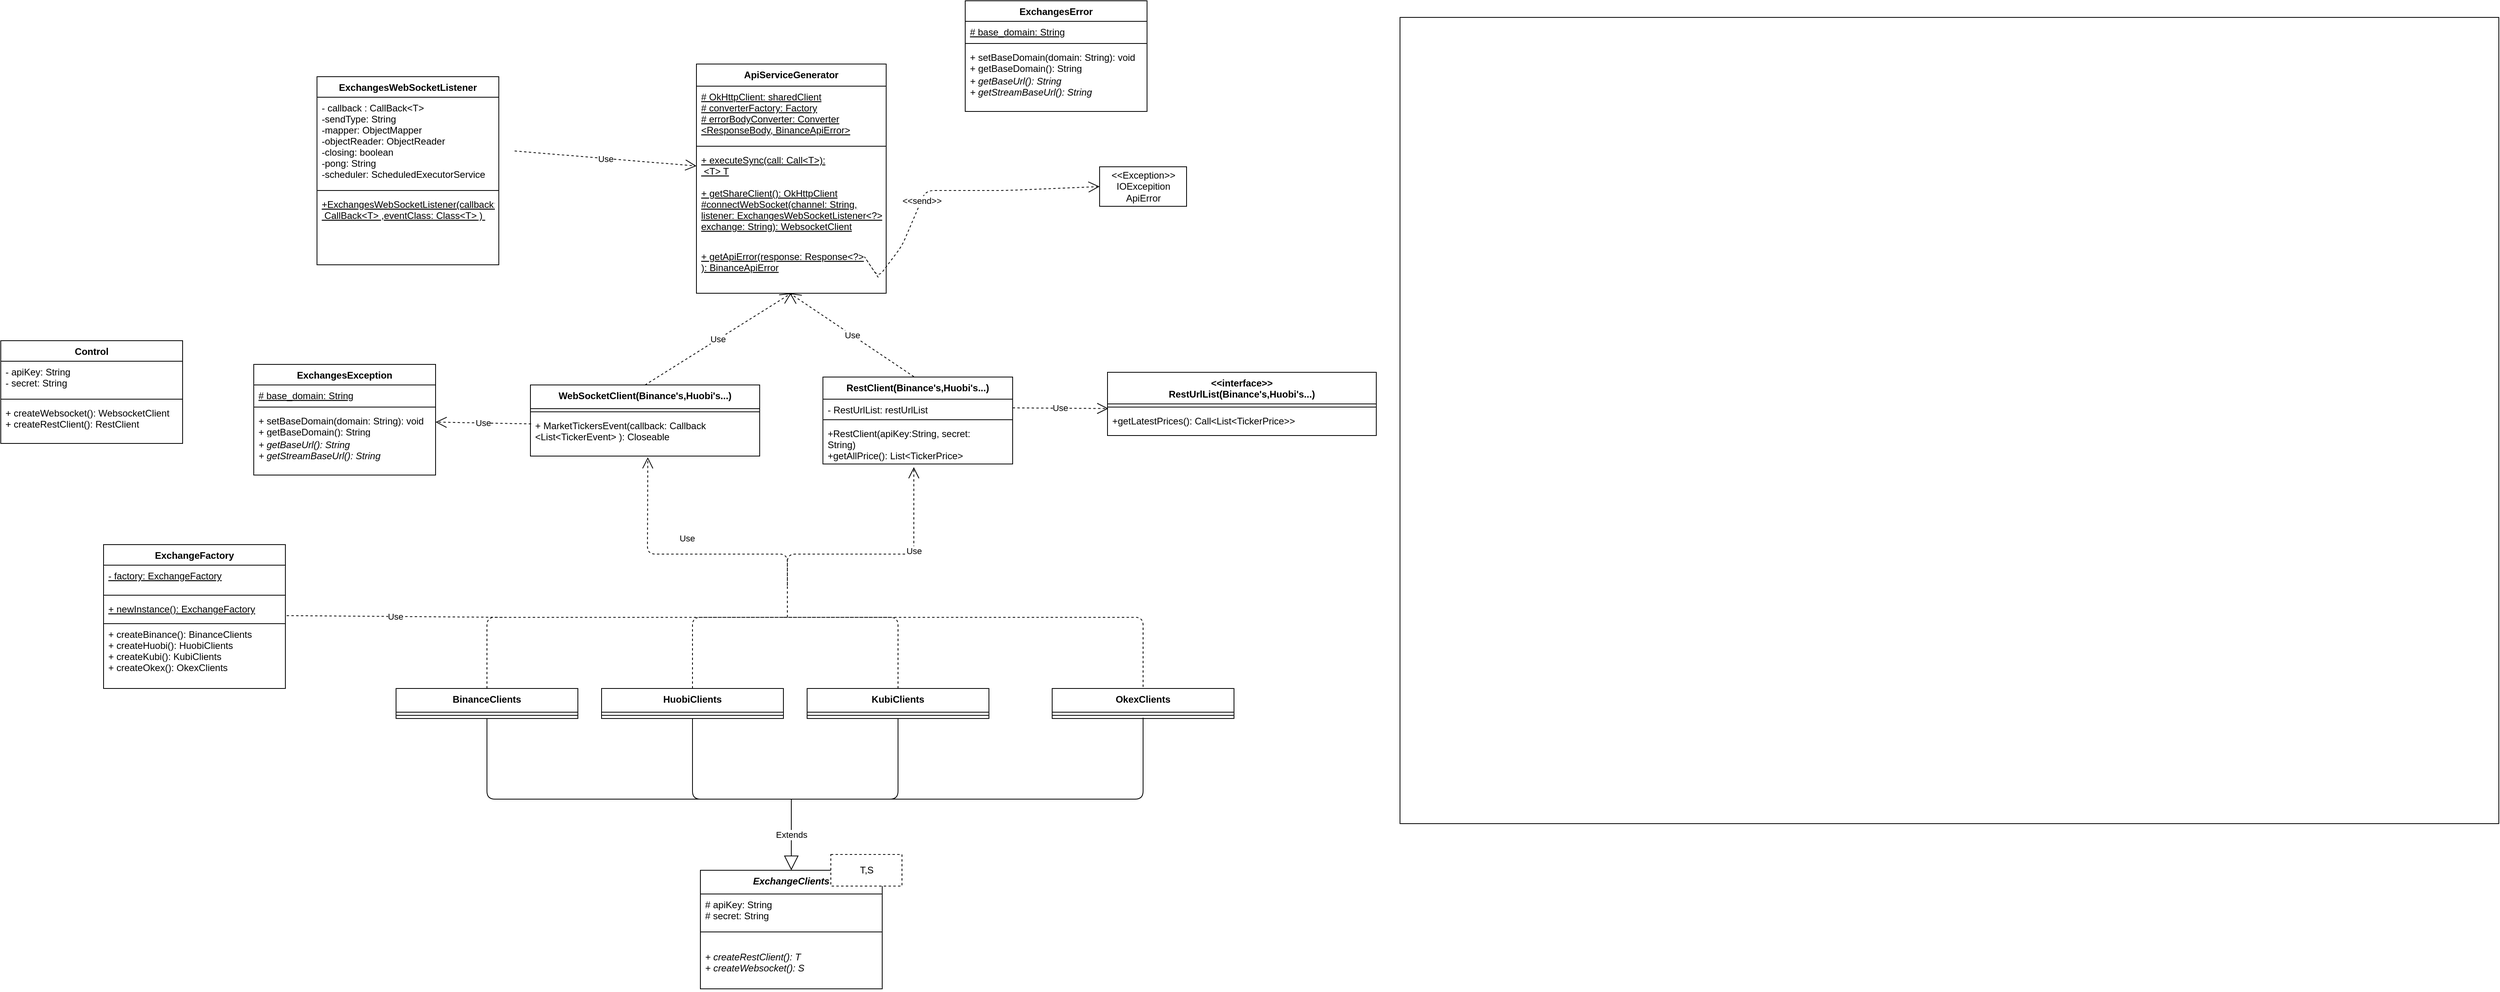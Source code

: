 <mxfile version="15.2.7" type="github">
  <diagram id="A37DV3WjvMcnFRjcwWZq" name="Page-1">
    <mxGraphModel dx="1483" dy="3157" grid="1" gridSize="10" guides="1" tooltips="1" connect="1" arrows="1" fold="1" page="1" pageScale="1" pageWidth="1654" pageHeight="2336" math="0" shadow="0">
      <root>
        <mxCell id="0" />
        <mxCell id="1" parent="0" />
        <mxCell id="saQZrc7lZc9PZ6fEef2M-4" value="ExchangeClients" style="swimlane;fontStyle=3;align=center;verticalAlign=top;childLayout=stackLayout;horizontal=1;startSize=30;horizontalStack=0;resizeParent=1;resizeParentMax=0;resizeLast=0;collapsible=1;marginBottom=0;direction=east;" parent="1" vertex="1">
          <mxGeometry x="965" y="640" width="230" height="150" as="geometry" />
        </mxCell>
        <mxCell id="saQZrc7lZc9PZ6fEef2M-5" value="# apiKey: String&#xa;# secret: String&#xa;" style="text;strokeColor=none;fillColor=none;align=left;verticalAlign=top;spacingLeft=4;spacingRight=4;overflow=hidden;rotatable=0;points=[[0,0.5],[1,0.5]];portConstraint=eastwest;" parent="saQZrc7lZc9PZ6fEef2M-4" vertex="1">
          <mxGeometry y="30" width="230" height="44" as="geometry" />
        </mxCell>
        <mxCell id="saQZrc7lZc9PZ6fEef2M-6" value="" style="line;strokeWidth=1;fillColor=none;align=left;verticalAlign=middle;spacingTop=-1;spacingLeft=3;spacingRight=3;rotatable=0;labelPosition=right;points=[];portConstraint=eastwest;" parent="saQZrc7lZc9PZ6fEef2M-4" vertex="1">
          <mxGeometry y="74" width="230" height="8" as="geometry" />
        </mxCell>
        <mxCell id="saQZrc7lZc9PZ6fEef2M-7" value="&#xa;+ createRestClient(): T&#xa;+ createWebsocket(): S" style="text;strokeColor=none;fillColor=none;align=left;verticalAlign=top;spacingLeft=4;spacingRight=4;overflow=hidden;rotatable=0;points=[[0,0.5],[1,0.5]];portConstraint=eastwest;fontStyle=2" parent="saQZrc7lZc9PZ6fEef2M-4" vertex="1">
          <mxGeometry y="82" width="230" height="68" as="geometry" />
        </mxCell>
        <mxCell id="Da_OF9Gurfcos5c7iNsH-5" value="" style="rounded=0;whiteSpace=wrap;html=1;glass=0;sketch=0;fillColor=none;" parent="1" vertex="1">
          <mxGeometry x="1850" y="-439" width="1390" height="1020" as="geometry" />
        </mxCell>
        <mxCell id="Da_OF9Gurfcos5c7iNsH-11" value="Control" style="swimlane;fontStyle=1;align=center;verticalAlign=top;childLayout=stackLayout;horizontal=1;startSize=26;horizontalStack=0;resizeParent=1;resizeParentMax=0;resizeLast=0;collapsible=1;marginBottom=0;" parent="1" vertex="1">
          <mxGeometry x="80" y="-30" width="230" height="130" as="geometry" />
        </mxCell>
        <mxCell id="Da_OF9Gurfcos5c7iNsH-12" value="- apiKey: String&#xa;- secret: String&#xa;" style="text;strokeColor=none;fillColor=none;align=left;verticalAlign=top;spacingLeft=4;spacingRight=4;overflow=hidden;rotatable=0;points=[[0,0.5],[1,0.5]];portConstraint=eastwest;" parent="Da_OF9Gurfcos5c7iNsH-11" vertex="1">
          <mxGeometry y="26" width="230" height="44" as="geometry" />
        </mxCell>
        <mxCell id="Da_OF9Gurfcos5c7iNsH-13" value="" style="line;strokeWidth=1;fillColor=none;align=left;verticalAlign=middle;spacingTop=-1;spacingLeft=3;spacingRight=3;rotatable=0;labelPosition=right;points=[];portConstraint=eastwest;" parent="Da_OF9Gurfcos5c7iNsH-11" vertex="1">
          <mxGeometry y="70" width="230" height="8" as="geometry" />
        </mxCell>
        <mxCell id="Da_OF9Gurfcos5c7iNsH-14" value="+ createWebsocket(): WebsocketClient&#xa;+ createRestClient(): RestClient" style="text;strokeColor=none;fillColor=none;align=left;verticalAlign=top;spacingLeft=4;spacingRight=4;overflow=hidden;rotatable=0;points=[[0,0.5],[1,0.5]];portConstraint=eastwest;" parent="Da_OF9Gurfcos5c7iNsH-11" vertex="1">
          <mxGeometry y="78" width="230" height="52" as="geometry" />
        </mxCell>
        <mxCell id="5m-mVSH9zPSaH-w6CBmt-1" value="&lt;&lt;interface&gt;&gt;&#xa;RestUrlList(Binance&#39;s,Huobi&#39;s...)" style="swimlane;fontStyle=1;align=center;verticalAlign=top;childLayout=stackLayout;horizontal=1;startSize=40;horizontalStack=0;resizeParent=1;resizeParentMax=0;resizeLast=0;collapsible=1;marginBottom=0;" parent="1" vertex="1">
          <mxGeometry x="1480" y="10" width="340" height="80" as="geometry">
            <mxRectangle x="1330" y="440" width="110" height="30" as="alternateBounds" />
          </mxGeometry>
        </mxCell>
        <mxCell id="5m-mVSH9zPSaH-w6CBmt-3" value="" style="line;strokeWidth=1;fillColor=none;align=left;verticalAlign=middle;spacingTop=-1;spacingLeft=3;spacingRight=3;rotatable=0;labelPosition=right;points=[];portConstraint=eastwest;" parent="5m-mVSH9zPSaH-w6CBmt-1" vertex="1">
          <mxGeometry y="40" width="340" height="8" as="geometry" />
        </mxCell>
        <mxCell id="5m-mVSH9zPSaH-w6CBmt-4" value="+getLatestPrices(): Call&lt;List&lt;TickerPrice&gt;&gt;" style="text;strokeColor=none;fillColor=none;align=left;verticalAlign=top;spacingLeft=4;spacingRight=4;overflow=hidden;rotatable=0;points=[[0,0.5],[1,0.5]];portConstraint=eastwest;" parent="5m-mVSH9zPSaH-w6CBmt-1" vertex="1">
          <mxGeometry y="48" width="340" height="32" as="geometry" />
        </mxCell>
        <mxCell id="saQZrc7lZc9PZ6fEef2M-20" value="Use" style="endArrow=open;endSize=12;dashed=1;html=1;" parent="1" edge="1">
          <mxGeometry x="0.398" width="160" relative="1" as="geometry">
            <mxPoint x="1075" y="320" as="sourcePoint" />
            <mxPoint x="1235" y="130" as="targetPoint" />
            <Array as="points">
              <mxPoint x="1075" y="240" />
              <mxPoint x="1120" y="240" />
              <mxPoint x="1165" y="240" />
              <mxPoint x="1235" y="240" />
            </Array>
            <mxPoint as="offset" />
          </mxGeometry>
        </mxCell>
        <mxCell id="saQZrc7lZc9PZ6fEef2M-21" value="Use" style="endArrow=open;endSize=12;dashed=1;html=1;entryX=0.512;entryY=1.028;entryDx=0;entryDy=0;entryPerimeter=0;" parent="1" target="WPX5YWxRIWcnjSOnMV8b-8" edge="1">
          <mxGeometry x="-0.016" y="-20" width="160" relative="1" as="geometry">
            <mxPoint x="1075" y="280" as="sourcePoint" />
            <mxPoint x="488" y="140" as="targetPoint" />
            <Array as="points">
              <mxPoint x="1075" y="240" />
              <mxPoint x="898" y="240" />
            </Array>
            <mxPoint as="offset" />
          </mxGeometry>
        </mxCell>
        <mxCell id="saQZrc7lZc9PZ6fEef2M-28" value="Use" style="endArrow=open;endSize=12;dashed=1;html=1;exitX=0.5;exitY=0;exitDx=0;exitDy=0;" parent="1" edge="1">
          <mxGeometry width="160" relative="1" as="geometry">
            <mxPoint x="1235" y="15.5" as="sourcePoint" />
            <mxPoint x="1078" y="-90" as="targetPoint" />
          </mxGeometry>
        </mxCell>
        <mxCell id="saQZrc7lZc9PZ6fEef2M-29" value="ApiServiceGenerator" style="swimlane;fontStyle=1;align=center;verticalAlign=top;childLayout=stackLayout;horizontal=1;startSize=28;horizontalStack=0;resizeParent=1;resizeParentMax=0;resizeLast=0;collapsible=1;marginBottom=0;" parent="1" vertex="1">
          <mxGeometry x="960" y="-380" width="240" height="290" as="geometry" />
        </mxCell>
        <mxCell id="saQZrc7lZc9PZ6fEef2M-30" value="# OkHttpClient: sharedClient&#xa;# converterFactory: Factory&#xa;# errorBodyConverter: Converter&#xa;&lt;ResponseBody, BinanceApiError&gt;" style="text;strokeColor=none;fillColor=none;align=left;verticalAlign=top;spacingLeft=4;spacingRight=4;overflow=hidden;rotatable=0;points=[[0,0.5],[1,0.5]];portConstraint=eastwest;fontStyle=4" parent="saQZrc7lZc9PZ6fEef2M-29" vertex="1">
          <mxGeometry y="28" width="240" height="72" as="geometry" />
        </mxCell>
        <mxCell id="saQZrc7lZc9PZ6fEef2M-31" value="" style="line;strokeWidth=1;fillColor=none;align=left;verticalAlign=middle;spacingTop=-1;spacingLeft=3;spacingRight=3;rotatable=0;labelPosition=right;points=[];portConstraint=eastwest;" parent="saQZrc7lZc9PZ6fEef2M-29" vertex="1">
          <mxGeometry y="100" width="240" height="8" as="geometry" />
        </mxCell>
        <mxCell id="saQZrc7lZc9PZ6fEef2M-32" value="+ executeSync(call: Call&lt;T&gt;):&#xa; &lt;T&gt; T" style="text;strokeColor=none;fillColor=none;align=left;verticalAlign=top;spacingLeft=4;spacingRight=4;overflow=hidden;rotatable=0;points=[[0,0.5],[1,0.5]];portConstraint=eastwest;fontStyle=4" parent="saQZrc7lZc9PZ6fEef2M-29" vertex="1">
          <mxGeometry y="108" width="240" height="42" as="geometry" />
        </mxCell>
        <mxCell id="saQZrc7lZc9PZ6fEef2M-33" value="+ getShareClient(): OkHttpClient&#xa;#connectWebSocket(channel: String,&#xa;listener: ExchangesWebSocketListener&lt;?&gt;,&#xa;exchange: String): WebsocketClient&#xa;" style="text;strokeColor=none;fillColor=none;align=left;verticalAlign=top;spacingLeft=4;spacingRight=4;overflow=hidden;rotatable=0;points=[[0,0.5],[1,0.5]];portConstraint=eastwest;fontStyle=4" parent="saQZrc7lZc9PZ6fEef2M-29" vertex="1">
          <mxGeometry y="150" width="240" height="80" as="geometry" />
        </mxCell>
        <mxCell id="CM9Afu2YifPehoNfD5sB-5" value="+ getApiError(response: Response&lt;?&gt;&#xa;): BinanceApiError&#xa;" style="text;strokeColor=none;fillColor=none;align=left;verticalAlign=top;spacingLeft=4;spacingRight=4;overflow=hidden;rotatable=0;points=[[0,0.5],[1,0.5]];portConstraint=eastwest;fontStyle=4" parent="saQZrc7lZc9PZ6fEef2M-29" vertex="1">
          <mxGeometry y="230" width="240" height="60" as="geometry" />
        </mxCell>
        <mxCell id="saQZrc7lZc9PZ6fEef2M-36" value="&amp;lt;&amp;lt;Exception&amp;gt;&amp;gt;&lt;br&gt;IOExcepition&lt;br&gt;ApiError" style="html=1;" parent="1" vertex="1">
          <mxGeometry x="1470" y="-250.0" width="110" height="50" as="geometry" />
        </mxCell>
        <mxCell id="saQZrc7lZc9PZ6fEef2M-37" value="&amp;lt;&amp;lt;send&amp;gt;&amp;gt;" style="endArrow=open;endSize=12;dashed=1;html=1;entryX=0;entryY=0.5;entryDx=0;entryDy=0;" parent="1" target="saQZrc7lZc9PZ6fEef2M-36" edge="1">
          <mxGeometry x="-0.118" width="160" relative="1" as="geometry">
            <mxPoint x="1190" y="-110" as="sourcePoint" />
            <mxPoint x="1444.24" y="-314.86" as="targetPoint" />
            <Array as="points">
              <mxPoint x="1170" y="-140" />
              <mxPoint x="1190" y="-110" />
              <mxPoint x="1220" y="-150" />
              <mxPoint x="1250" y="-220" />
              <mxPoint x="1350" y="-220" />
            </Array>
            <mxPoint as="offset" />
          </mxGeometry>
        </mxCell>
        <mxCell id="saQZrc7lZc9PZ6fEef2M-52" value="Use" style="endArrow=open;endSize=12;dashed=1;html=1;entryX=0;entryY=0.5;entryDx=0;entryDy=0;" parent="1" target="saQZrc7lZc9PZ6fEef2M-32" edge="1">
          <mxGeometry width="160" relative="1" as="geometry">
            <mxPoint x="730" y="-270" as="sourcePoint" />
            <mxPoint x="1010" y="-242" as="targetPoint" />
            <Array as="points" />
          </mxGeometry>
        </mxCell>
        <mxCell id="PJy8-3jixAbegAJKg2Lp-66" value="ExchangesError" style="swimlane;fontStyle=1;align=center;verticalAlign=top;childLayout=stackLayout;horizontal=1;startSize=26;horizontalStack=0;resizeParent=1;resizeParentMax=0;resizeLast=0;collapsible=1;marginBottom=0;" parent="1" vertex="1">
          <mxGeometry x="1300" y="-460" width="230" height="140" as="geometry" />
        </mxCell>
        <mxCell id="PJy8-3jixAbegAJKg2Lp-67" value="# base_domain: String" style="text;strokeColor=none;fillColor=none;align=left;verticalAlign=top;spacingLeft=4;spacingRight=4;overflow=hidden;rotatable=0;points=[[0,0.5],[1,0.5]];portConstraint=eastwest;fontStyle=4" parent="PJy8-3jixAbegAJKg2Lp-66" vertex="1">
          <mxGeometry y="26" width="230" height="24" as="geometry" />
        </mxCell>
        <mxCell id="PJy8-3jixAbegAJKg2Lp-68" value="" style="line;strokeWidth=1;fillColor=none;align=left;verticalAlign=middle;spacingTop=-1;spacingLeft=3;spacingRight=3;rotatable=0;labelPosition=right;points=[];portConstraint=eastwest;" parent="PJy8-3jixAbegAJKg2Lp-66" vertex="1">
          <mxGeometry y="50" width="230" height="8" as="geometry" />
        </mxCell>
        <mxCell id="PJy8-3jixAbegAJKg2Lp-69" value="+ setBaseDomain(domain: String): void&#xa;+ getBaseDomain(): String&#xa;" style="text;strokeColor=none;fillColor=none;align=left;verticalAlign=top;spacingLeft=4;spacingRight=4;overflow=hidden;rotatable=0;points=[[0,0.5],[1,0.5]];portConstraint=eastwest;fontStyle=0" parent="PJy8-3jixAbegAJKg2Lp-66" vertex="1">
          <mxGeometry y="58" width="230" height="30" as="geometry" />
        </mxCell>
        <mxCell id="PJy8-3jixAbegAJKg2Lp-70" value="+ getBaseUrl(): String&#xa;+ getStreamBaseUrl(): String&#xa;" style="text;strokeColor=none;fillColor=none;align=left;verticalAlign=top;spacingLeft=4;spacingRight=4;overflow=hidden;rotatable=0;points=[[0,0.5],[1,0.5]];portConstraint=eastwest;fontStyle=2" parent="PJy8-3jixAbegAJKg2Lp-66" vertex="1">
          <mxGeometry y="88" width="230" height="52" as="geometry" />
        </mxCell>
        <mxCell id="PJy8-3jixAbegAJKg2Lp-76" value="ExchangesException" style="swimlane;fontStyle=1;align=center;verticalAlign=top;childLayout=stackLayout;horizontal=1;startSize=26;horizontalStack=0;resizeParent=1;resizeParentMax=0;resizeLast=0;collapsible=1;marginBottom=0;" parent="1" vertex="1">
          <mxGeometry x="400" width="230" height="140" as="geometry" />
        </mxCell>
        <mxCell id="PJy8-3jixAbegAJKg2Lp-77" value="# base_domain: String" style="text;strokeColor=none;fillColor=none;align=left;verticalAlign=top;spacingLeft=4;spacingRight=4;overflow=hidden;rotatable=0;points=[[0,0.5],[1,0.5]];portConstraint=eastwest;fontStyle=4" parent="PJy8-3jixAbegAJKg2Lp-76" vertex="1">
          <mxGeometry y="26" width="230" height="24" as="geometry" />
        </mxCell>
        <mxCell id="PJy8-3jixAbegAJKg2Lp-78" value="" style="line;strokeWidth=1;fillColor=none;align=left;verticalAlign=middle;spacingTop=-1;spacingLeft=3;spacingRight=3;rotatable=0;labelPosition=right;points=[];portConstraint=eastwest;" parent="PJy8-3jixAbegAJKg2Lp-76" vertex="1">
          <mxGeometry y="50" width="230" height="8" as="geometry" />
        </mxCell>
        <mxCell id="PJy8-3jixAbegAJKg2Lp-79" value="+ setBaseDomain(domain: String): void&#xa;+ getBaseDomain(): String&#xa;" style="text;strokeColor=none;fillColor=none;align=left;verticalAlign=top;spacingLeft=4;spacingRight=4;overflow=hidden;rotatable=0;points=[[0,0.5],[1,0.5]];portConstraint=eastwest;fontStyle=0" parent="PJy8-3jixAbegAJKg2Lp-76" vertex="1">
          <mxGeometry y="58" width="230" height="30" as="geometry" />
        </mxCell>
        <mxCell id="PJy8-3jixAbegAJKg2Lp-80" value="+ getBaseUrl(): String&#xa;+ getStreamBaseUrl(): String&#xa;" style="text;strokeColor=none;fillColor=none;align=left;verticalAlign=top;spacingLeft=4;spacingRight=4;overflow=hidden;rotatable=0;points=[[0,0.5],[1,0.5]];portConstraint=eastwest;fontStyle=2" parent="PJy8-3jixAbegAJKg2Lp-76" vertex="1">
          <mxGeometry y="88" width="230" height="52" as="geometry" />
        </mxCell>
        <mxCell id="WPX5YWxRIWcnjSOnMV8b-4" value="WebSocketClient(Binance&#39;s,Huobi&#39;s...)" style="swimlane;fontStyle=1;align=center;verticalAlign=top;childLayout=stackLayout;horizontal=1;startSize=30;horizontalStack=0;resizeParent=1;resizeParentMax=0;resizeLast=0;collapsible=1;marginBottom=0;" parent="1" vertex="1">
          <mxGeometry x="750" y="26.0" width="290" height="90" as="geometry" />
        </mxCell>
        <mxCell id="WPX5YWxRIWcnjSOnMV8b-6" value="" style="line;strokeWidth=1;fillColor=none;align=left;verticalAlign=middle;spacingTop=-1;spacingLeft=3;spacingRight=3;rotatable=0;labelPosition=right;points=[];portConstraint=eastwest;" parent="WPX5YWxRIWcnjSOnMV8b-4" vertex="1">
          <mxGeometry y="30" width="290" height="8" as="geometry" />
        </mxCell>
        <mxCell id="WPX5YWxRIWcnjSOnMV8b-8" value="+ MarketTickersEvent(callback: Callback&#xa;&lt;List&lt;TickerEvent&gt; ): Closeable&#xa;" style="text;strokeColor=none;fillColor=none;align=left;verticalAlign=top;spacingLeft=4;spacingRight=4;overflow=hidden;rotatable=0;points=[[0,0.5],[1,0.5]];portConstraint=eastwest;fontStyle=0" parent="WPX5YWxRIWcnjSOnMV8b-4" vertex="1">
          <mxGeometry y="38" width="290" height="52" as="geometry" />
        </mxCell>
        <mxCell id="yuhyR-sOTvn7wae4s6oN-4" value="Use" style="endArrow=open;endSize=12;dashed=1;html=1;entryX=0.003;entryY=-0.067;entryDx=0;entryDy=0;entryPerimeter=0;exitX=1;exitY=0.5;exitDx=0;exitDy=0;" parent="1" source="yuhyR-sOTvn7wae4s6oN-11" target="5m-mVSH9zPSaH-w6CBmt-4" edge="1">
          <mxGeometry width="160" relative="1" as="geometry">
            <mxPoint x="1330.57" y="55.314" as="sourcePoint" />
            <mxPoint x="1654.45" y="54.368" as="targetPoint" />
          </mxGeometry>
        </mxCell>
        <mxCell id="yuhyR-sOTvn7wae4s6oN-10" value="RestClient(Binance&#39;s,Huobi&#39;s...)" style="swimlane;fontStyle=1;align=center;verticalAlign=top;childLayout=stackLayout;horizontal=1;startSize=28;horizontalStack=0;resizeParent=1;resizeParentMax=0;resizeLast=0;collapsible=1;marginBottom=0;" parent="1" vertex="1">
          <mxGeometry x="1120" y="16" width="240" height="110" as="geometry" />
        </mxCell>
        <mxCell id="yuhyR-sOTvn7wae4s6oN-11" value="- RestUrlList: restUrlList" style="text;strokeColor=none;fillColor=none;align=left;verticalAlign=top;spacingLeft=4;spacingRight=4;overflow=hidden;rotatable=0;points=[[0,0.5],[1,0.5]];portConstraint=eastwest;fontStyle=0" parent="yuhyR-sOTvn7wae4s6oN-10" vertex="1">
          <mxGeometry y="28" width="240" height="22" as="geometry" />
        </mxCell>
        <mxCell id="yuhyR-sOTvn7wae4s6oN-12" value="" style="line;strokeWidth=1;fillColor=none;align=left;verticalAlign=middle;spacingTop=-1;spacingLeft=3;spacingRight=3;rotatable=0;labelPosition=right;points=[];portConstraint=eastwest;" parent="yuhyR-sOTvn7wae4s6oN-10" vertex="1">
          <mxGeometry y="50" width="240" height="8" as="geometry" />
        </mxCell>
        <mxCell id="yuhyR-sOTvn7wae4s6oN-13" value="+RestClient(apiKey:String, secret:&#xa;String)&#xa;+getAllPrice(): List&lt;TickerPrice&gt;" style="text;strokeColor=none;fillColor=none;align=left;verticalAlign=top;spacingLeft=4;spacingRight=4;overflow=hidden;rotatable=0;points=[[0,0.5],[1,0.5]];portConstraint=eastwest;fontStyle=0" parent="yuhyR-sOTvn7wae4s6oN-10" vertex="1">
          <mxGeometry y="58" width="240" height="52" as="geometry" />
        </mxCell>
        <mxCell id="yuhyR-sOTvn7wae4s6oN-23" value="ExchangesWebSocketListener" style="swimlane;fontStyle=1;align=center;verticalAlign=top;childLayout=stackLayout;horizontal=1;startSize=26;horizontalStack=0;resizeParent=1;resizeParentMax=0;resizeLast=0;collapsible=1;marginBottom=0;" parent="1" vertex="1">
          <mxGeometry x="480" y="-364" width="230" height="238" as="geometry" />
        </mxCell>
        <mxCell id="yuhyR-sOTvn7wae4s6oN-24" value="- callback : CallBack&lt;T&gt;&#xa;-sendType: String&#xa;-mapper: ObjectMapper&#xa;-objectReader: ObjectReader&#xa;-closing: boolean&#xa;-pong: String&#xa;-scheduler: ScheduledExecutorService&#xa;&#xa;" style="text;strokeColor=none;fillColor=none;align=left;verticalAlign=top;spacingLeft=4;spacingRight=4;overflow=hidden;rotatable=0;points=[[0,0.5],[1,0.5]];portConstraint=eastwest;fontStyle=0" parent="yuhyR-sOTvn7wae4s6oN-23" vertex="1">
          <mxGeometry y="26" width="230" height="114" as="geometry" />
        </mxCell>
        <mxCell id="yuhyR-sOTvn7wae4s6oN-25" value="" style="line;strokeWidth=1;fillColor=none;align=left;verticalAlign=middle;spacingTop=-1;spacingLeft=3;spacingRight=3;rotatable=0;labelPosition=right;points=[];portConstraint=eastwest;" parent="yuhyR-sOTvn7wae4s6oN-23" vertex="1">
          <mxGeometry y="140" width="230" height="8" as="geometry" />
        </mxCell>
        <mxCell id="yuhyR-sOTvn7wae4s6oN-26" value="+ExchangesWebSocketListener(callback:&#xa; CallBack&lt;T&gt; ,eventClass: Class&lt;T&gt; ) &#xa;" style="text;strokeColor=none;fillColor=none;align=left;verticalAlign=top;spacingLeft=4;spacingRight=4;overflow=hidden;rotatable=0;points=[[0,0.5],[1,0.5]];portConstraint=eastwest;fontStyle=4" parent="yuhyR-sOTvn7wae4s6oN-23" vertex="1">
          <mxGeometry y="148" width="230" height="90" as="geometry" />
        </mxCell>
        <mxCell id="EWYJBneFfF85YlwlRIp2-1" value="Use" style="endArrow=open;endSize=12;dashed=1;html=1;exitX=0.5;exitY=0;exitDx=0;exitDy=0;" parent="1" source="WPX5YWxRIWcnjSOnMV8b-4" edge="1">
          <mxGeometry width="160" relative="1" as="geometry">
            <mxPoint x="905" y="20" as="sourcePoint" />
            <mxPoint x="1080" y="-90" as="targetPoint" />
          </mxGeometry>
        </mxCell>
        <mxCell id="EWYJBneFfF85YlwlRIp2-10" value="" style="group;direction=east;" parent="1" vertex="1" connectable="0">
          <mxGeometry x="1130" y="620" width="90" height="40" as="geometry" />
        </mxCell>
        <mxCell id="EWYJBneFfF85YlwlRIp2-8" value="" style="rounded=0;whiteSpace=wrap;html=1;dashed=1;" parent="EWYJBneFfF85YlwlRIp2-10" vertex="1">
          <mxGeometry width="90" height="40" as="geometry" />
        </mxCell>
        <mxCell id="EWYJBneFfF85YlwlRIp2-9" value="T,S" style="text;html=1;align=center;verticalAlign=middle;resizable=0;points=[];autosize=1;strokeColor=none;" parent="EWYJBneFfF85YlwlRIp2-10" vertex="1">
          <mxGeometry x="30" y="10" width="30" height="20" as="geometry" />
        </mxCell>
        <mxCell id="m2CBm33dsmFT7d-ArpLm-4" value="BinanceClients" style="swimlane;fontStyle=1;align=center;verticalAlign=top;childLayout=stackLayout;horizontal=1;startSize=30;horizontalStack=0;resizeParent=1;resizeParentMax=0;resizeLast=0;collapsible=1;marginBottom=0;" parent="1" vertex="1">
          <mxGeometry x="580" y="410" width="230" height="38" as="geometry" />
        </mxCell>
        <mxCell id="m2CBm33dsmFT7d-ArpLm-5" value="" style="line;strokeWidth=1;fillColor=none;align=left;verticalAlign=middle;spacingTop=-1;spacingLeft=3;spacingRight=3;rotatable=0;labelPosition=right;points=[];portConstraint=eastwest;" parent="m2CBm33dsmFT7d-ArpLm-4" vertex="1">
          <mxGeometry y="30" width="230" height="8" as="geometry" />
        </mxCell>
        <mxCell id="m2CBm33dsmFT7d-ArpLm-7" value="HuobiClients" style="swimlane;fontStyle=1;align=center;verticalAlign=top;childLayout=stackLayout;horizontal=1;startSize=30;horizontalStack=0;resizeParent=1;resizeParentMax=0;resizeLast=0;collapsible=1;marginBottom=0;" parent="1" vertex="1">
          <mxGeometry x="840" y="410" width="230" height="38" as="geometry" />
        </mxCell>
        <mxCell id="m2CBm33dsmFT7d-ArpLm-8" value="" style="line;strokeWidth=1;fillColor=none;align=left;verticalAlign=middle;spacingTop=-1;spacingLeft=3;spacingRight=3;rotatable=0;labelPosition=right;points=[];portConstraint=eastwest;" parent="m2CBm33dsmFT7d-ArpLm-7" vertex="1">
          <mxGeometry y="30" width="230" height="8" as="geometry" />
        </mxCell>
        <mxCell id="m2CBm33dsmFT7d-ArpLm-10" value="KubiClients" style="swimlane;fontStyle=1;align=center;verticalAlign=top;childLayout=stackLayout;horizontal=1;startSize=30;horizontalStack=0;resizeParent=1;resizeParentMax=0;resizeLast=0;collapsible=1;marginBottom=0;" parent="1" vertex="1">
          <mxGeometry x="1100" y="410" width="230" height="38" as="geometry" />
        </mxCell>
        <mxCell id="m2CBm33dsmFT7d-ArpLm-11" value="" style="line;strokeWidth=1;fillColor=none;align=left;verticalAlign=middle;spacingTop=-1;spacingLeft=3;spacingRight=3;rotatable=0;labelPosition=right;points=[];portConstraint=eastwest;" parent="m2CBm33dsmFT7d-ArpLm-10" vertex="1">
          <mxGeometry y="30" width="230" height="8" as="geometry" />
        </mxCell>
        <mxCell id="m2CBm33dsmFT7d-ArpLm-16" value="OkexClients" style="swimlane;fontStyle=1;align=center;verticalAlign=top;childLayout=stackLayout;horizontal=1;startSize=30;horizontalStack=0;resizeParent=1;resizeParentMax=0;resizeLast=0;collapsible=1;marginBottom=0;" parent="1" vertex="1">
          <mxGeometry x="1410" y="410" width="230" height="38" as="geometry" />
        </mxCell>
        <mxCell id="m2CBm33dsmFT7d-ArpLm-17" value="" style="line;strokeWidth=1;fillColor=none;align=left;verticalAlign=middle;spacingTop=-1;spacingLeft=3;spacingRight=3;rotatable=0;labelPosition=right;points=[];portConstraint=eastwest;" parent="m2CBm33dsmFT7d-ArpLm-16" vertex="1">
          <mxGeometry y="30" width="230" height="8" as="geometry" />
        </mxCell>
        <mxCell id="4DpUQDPaUJi2yu414M8M-12" value="" style="endArrow=none;dashed=1;html=1;exitX=0.5;exitY=0;exitDx=0;exitDy=0;" parent="1" source="m2CBm33dsmFT7d-ArpLm-4" edge="1">
          <mxGeometry width="50" height="50" relative="1" as="geometry">
            <mxPoint x="910" y="350" as="sourcePoint" />
            <mxPoint x="1070" y="320" as="targetPoint" />
            <Array as="points">
              <mxPoint x="695" y="320" />
            </Array>
          </mxGeometry>
        </mxCell>
        <mxCell id="4DpUQDPaUJi2yu414M8M-13" value="" style="endArrow=none;dashed=1;html=1;" parent="1" edge="1">
          <mxGeometry width="50" height="50" relative="1" as="geometry">
            <mxPoint x="1525" y="408" as="sourcePoint" />
            <mxPoint x="1070" y="320" as="targetPoint" />
            <Array as="points">
              <mxPoint x="1525" y="320" />
            </Array>
          </mxGeometry>
        </mxCell>
        <mxCell id="4DpUQDPaUJi2yu414M8M-14" value="" style="endArrow=none;dashed=1;html=1;exitX=0.5;exitY=0;exitDx=0;exitDy=0;" parent="1" source="m2CBm33dsmFT7d-ArpLm-10" edge="1">
          <mxGeometry width="50" height="50" relative="1" as="geometry">
            <mxPoint x="1535" y="418" as="sourcePoint" />
            <mxPoint x="1070" y="320" as="targetPoint" />
            <Array as="points">
              <mxPoint x="1215" y="320" />
            </Array>
          </mxGeometry>
        </mxCell>
        <mxCell id="4DpUQDPaUJi2yu414M8M-15" value="" style="endArrow=none;dashed=1;html=1;exitX=0.5;exitY=0;exitDx=0;exitDy=0;" parent="1" source="m2CBm33dsmFT7d-ArpLm-7" edge="1">
          <mxGeometry width="50" height="50" relative="1" as="geometry">
            <mxPoint x="1225" y="420" as="sourcePoint" />
            <mxPoint x="1070" y="320" as="targetPoint" />
            <Array as="points">
              <mxPoint x="955" y="320" />
            </Array>
          </mxGeometry>
        </mxCell>
        <mxCell id="4DpUQDPaUJi2yu414M8M-16" value="Extends" style="endArrow=block;endSize=16;endFill=0;html=1;" parent="1" edge="1">
          <mxGeometry width="160" relative="1" as="geometry">
            <mxPoint x="1080" y="550" as="sourcePoint" />
            <mxPoint x="1080" y="640" as="targetPoint" />
          </mxGeometry>
        </mxCell>
        <mxCell id="4DpUQDPaUJi2yu414M8M-17" value="" style="endArrow=none;html=1;" parent="1" edge="1">
          <mxGeometry width="50" height="50" relative="1" as="geometry">
            <mxPoint x="1080" y="550" as="sourcePoint" />
            <mxPoint x="1525" y="447" as="targetPoint" />
            <Array as="points">
              <mxPoint x="1525" y="550" />
            </Array>
          </mxGeometry>
        </mxCell>
        <mxCell id="4DpUQDPaUJi2yu414M8M-18" value="" style="endArrow=none;html=1;entryX=0.5;entryY=1;entryDx=0;entryDy=0;" parent="1" target="m2CBm33dsmFT7d-ArpLm-4" edge="1">
          <mxGeometry width="50" height="50" relative="1" as="geometry">
            <mxPoint x="1080" y="550" as="sourcePoint" />
            <mxPoint x="1535" y="457" as="targetPoint" />
            <Array as="points">
              <mxPoint x="695" y="550" />
            </Array>
          </mxGeometry>
        </mxCell>
        <mxCell id="4DpUQDPaUJi2yu414M8M-19" value="+ createBinance(): BinanceClients&#xa;+ createHuobi(): HuobiClients&#xa;+ createKubi(): KubiClients&#xa;+ createOkex(): OkexClients&#xa;" style="text;fillColor=none;align=left;verticalAlign=top;spacingLeft=4;spacingRight=4;overflow=hidden;rotatable=0;points=[[0,0.5],[1,0.5]];portConstraint=eastwest;fontStyle=0;strokeColor=#000000;" parent="1" vertex="1">
          <mxGeometry x="210" y="328" width="230" height="82" as="geometry" />
        </mxCell>
        <mxCell id="4DpUQDPaUJi2yu414M8M-20" value="ExchangeFactory" style="swimlane;fontStyle=1;align=center;verticalAlign=top;childLayout=stackLayout;horizontal=1;startSize=26;horizontalStack=0;resizeParent=1;resizeParentMax=0;resizeLast=0;collapsible=1;marginBottom=0;" parent="1" vertex="1">
          <mxGeometry x="210" y="228" width="230" height="100" as="geometry" />
        </mxCell>
        <mxCell id="4DpUQDPaUJi2yu414M8M-21" value="- factory: ExchangeFactory" style="text;strokeColor=none;fillColor=none;align=left;verticalAlign=top;spacingLeft=4;spacingRight=4;overflow=hidden;rotatable=0;points=[[0,0.5],[1,0.5]];portConstraint=eastwest;fontStyle=4" parent="4DpUQDPaUJi2yu414M8M-20" vertex="1">
          <mxGeometry y="26" width="230" height="34" as="geometry" />
        </mxCell>
        <mxCell id="4DpUQDPaUJi2yu414M8M-22" value="" style="line;strokeWidth=1;fillColor=none;align=left;verticalAlign=middle;spacingTop=-1;spacingLeft=3;spacingRight=3;rotatable=0;labelPosition=right;points=[];portConstraint=eastwest;" parent="4DpUQDPaUJi2yu414M8M-20" vertex="1">
          <mxGeometry y="60" width="230" height="8" as="geometry" />
        </mxCell>
        <mxCell id="4DpUQDPaUJi2yu414M8M-23" value="+ newInstance(): ExchangeFactory&#xa;" style="text;strokeColor=none;fillColor=none;align=left;verticalAlign=top;spacingLeft=4;spacingRight=4;overflow=hidden;rotatable=0;points=[[0,0.5],[1,0.5]];portConstraint=eastwest;fontStyle=4" parent="4DpUQDPaUJi2yu414M8M-20" vertex="1">
          <mxGeometry y="68" width="230" height="32" as="geometry" />
        </mxCell>
        <mxCell id="4DpUQDPaUJi2yu414M8M-26" value="" style="endArrow=none;html=1;entryX=0.5;entryY=1;entryDx=0;entryDy=0;" parent="1" target="m2CBm33dsmFT7d-ArpLm-10" edge="1">
          <mxGeometry width="50" height="50" relative="1" as="geometry">
            <mxPoint x="1080" y="550" as="sourcePoint" />
            <mxPoint x="1535" y="457" as="targetPoint" />
            <Array as="points">
              <mxPoint x="1215" y="550" />
            </Array>
          </mxGeometry>
        </mxCell>
        <mxCell id="4DpUQDPaUJi2yu414M8M-27" value="" style="endArrow=none;html=1;entryX=0.5;entryY=1;entryDx=0;entryDy=0;" parent="1" target="m2CBm33dsmFT7d-ArpLm-7" edge="1">
          <mxGeometry width="50" height="50" relative="1" as="geometry">
            <mxPoint x="1080" y="550" as="sourcePoint" />
            <mxPoint x="1225" y="458" as="targetPoint" />
            <Array as="points">
              <mxPoint x="955" y="550" />
            </Array>
          </mxGeometry>
        </mxCell>
        <mxCell id="4DpUQDPaUJi2yu414M8M-28" value="Use" style="endArrow=none;endSize=12;dashed=1;html=1;exitX=1.007;exitY=0.682;exitDx=0;exitDy=0;exitPerimeter=0;endFill=0;" parent="1" source="4DpUQDPaUJi2yu414M8M-23" edge="1">
          <mxGeometry width="160" relative="1" as="geometry">
            <mxPoint x="540.0" y="320.448" as="sourcePoint" />
            <mxPoint x="715.63" y="320" as="targetPoint" />
          </mxGeometry>
        </mxCell>
        <mxCell id="YmL_KbCpj7nPlXu3gKQG-1" value="Use" style="endArrow=open;endSize=12;dashed=1;html=1;exitX=0.003;exitY=0.217;exitDx=0;exitDy=0;entryX=1;entryY=0.5;entryDx=0;entryDy=0;exitPerimeter=0;" edge="1" parent="1" source="WPX5YWxRIWcnjSOnMV8b-8" target="PJy8-3jixAbegAJKg2Lp-79">
          <mxGeometry width="160" relative="1" as="geometry">
            <mxPoint x="905.0" y="36" as="sourcePoint" />
            <mxPoint x="1090" y="-80.0" as="targetPoint" />
          </mxGeometry>
        </mxCell>
      </root>
    </mxGraphModel>
  </diagram>
</mxfile>
